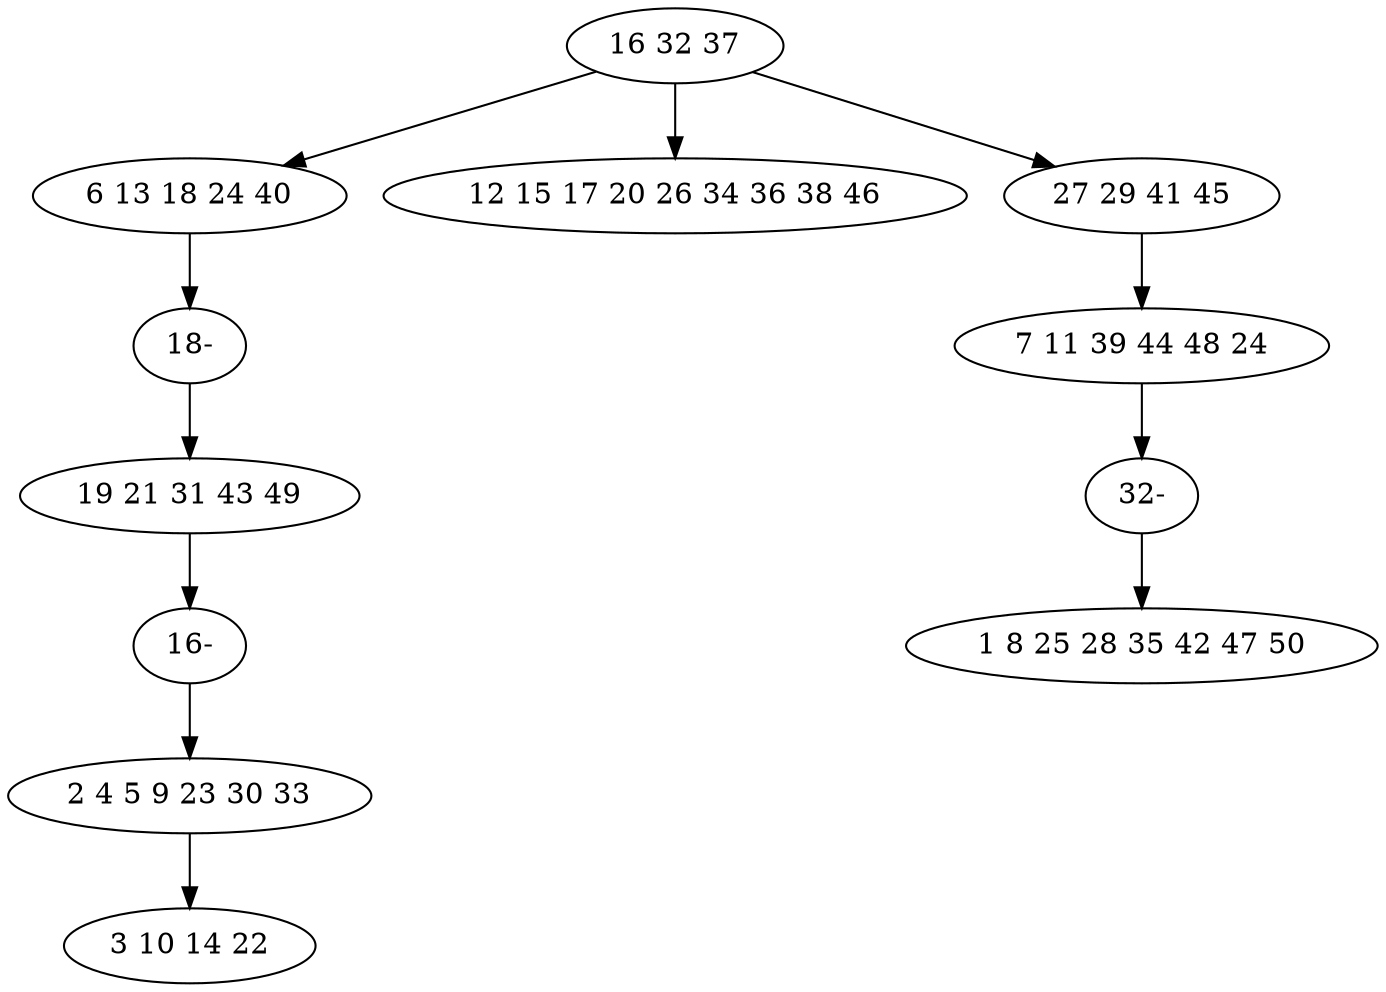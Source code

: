 digraph true_tree {
	"0" -> "1"
	"0" -> "2"
	"0" -> "3"
	"1" -> "11"
	"3" -> "5"
	"4" -> "10"
	"5" -> "9"
	"6" -> "8"
	"9" -> "7"
	"10" -> "6"
	"11" -> "4"
	"0" [label="16 32 37"];
	"1" [label="6 13 18 24 40"];
	"2" [label="12 15 17 20 26 34 36 38 46"];
	"3" [label="27 29 41 45"];
	"4" [label="19 21 31 43 49"];
	"5" [label="7 11 39 44 48 24"];
	"6" [label="2 4 5 9 23 30 33"];
	"7" [label="1 8 25 28 35 42 47 50"];
	"8" [label="3 10 14 22"];
	"9" [label="32-"];
	"10" [label="16-"];
	"11" [label="18-"];
}

